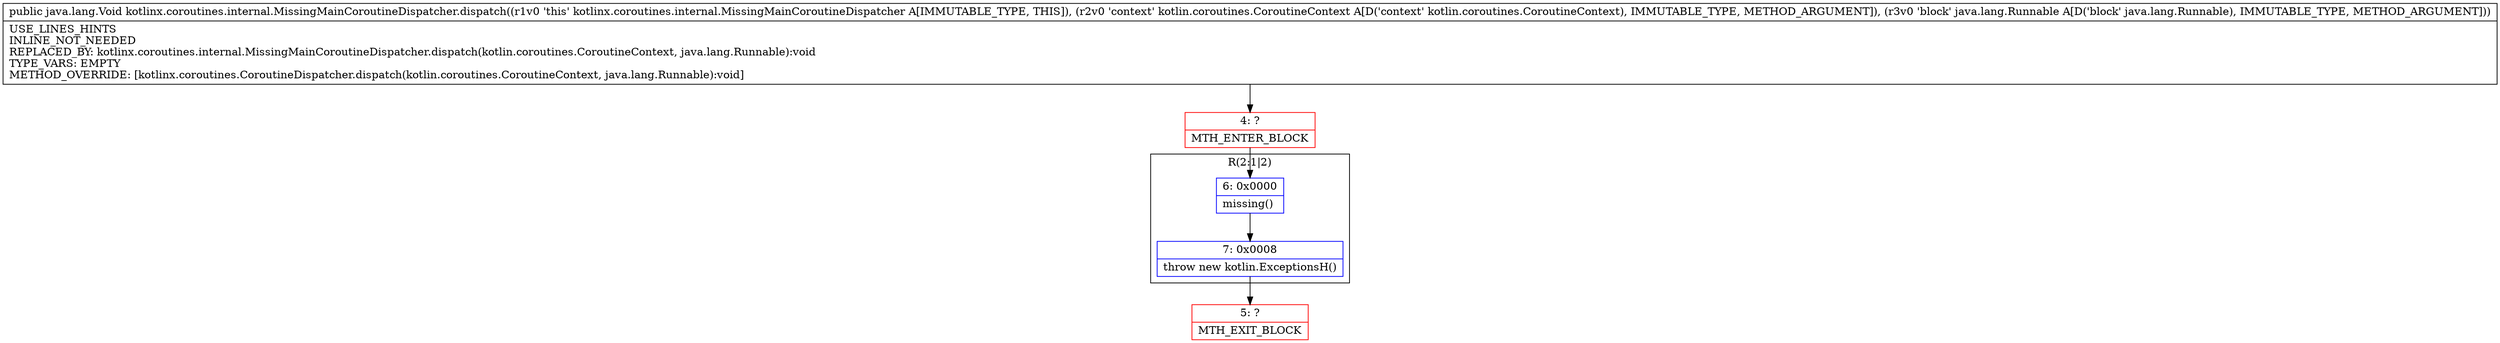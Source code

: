 digraph "CFG forkotlinx.coroutines.internal.MissingMainCoroutineDispatcher.dispatch(Lkotlin\/coroutines\/CoroutineContext;Ljava\/lang\/Runnable;)Ljava\/lang\/Void;" {
subgraph cluster_Region_2111209594 {
label = "R(2:1|2)";
node [shape=record,color=blue];
Node_6 [shape=record,label="{6\:\ 0x0000|missing()\l}"];
Node_7 [shape=record,label="{7\:\ 0x0008|throw new kotlin.ExceptionsH()\l}"];
}
Node_4 [shape=record,color=red,label="{4\:\ ?|MTH_ENTER_BLOCK\l}"];
Node_5 [shape=record,color=red,label="{5\:\ ?|MTH_EXIT_BLOCK\l}"];
MethodNode[shape=record,label="{public java.lang.Void kotlinx.coroutines.internal.MissingMainCoroutineDispatcher.dispatch((r1v0 'this' kotlinx.coroutines.internal.MissingMainCoroutineDispatcher A[IMMUTABLE_TYPE, THIS]), (r2v0 'context' kotlin.coroutines.CoroutineContext A[D('context' kotlin.coroutines.CoroutineContext), IMMUTABLE_TYPE, METHOD_ARGUMENT]), (r3v0 'block' java.lang.Runnable A[D('block' java.lang.Runnable), IMMUTABLE_TYPE, METHOD_ARGUMENT]))  | USE_LINES_HINTS\lINLINE_NOT_NEEDED\lREPLACED_BY: kotlinx.coroutines.internal.MissingMainCoroutineDispatcher.dispatch(kotlin.coroutines.CoroutineContext, java.lang.Runnable):void\lTYPE_VARS: EMPTY\lMETHOD_OVERRIDE: [kotlinx.coroutines.CoroutineDispatcher.dispatch(kotlin.coroutines.CoroutineContext, java.lang.Runnable):void]\l}"];
MethodNode -> Node_4;Node_6 -> Node_7;
Node_7 -> Node_5;
Node_4 -> Node_6;
}

